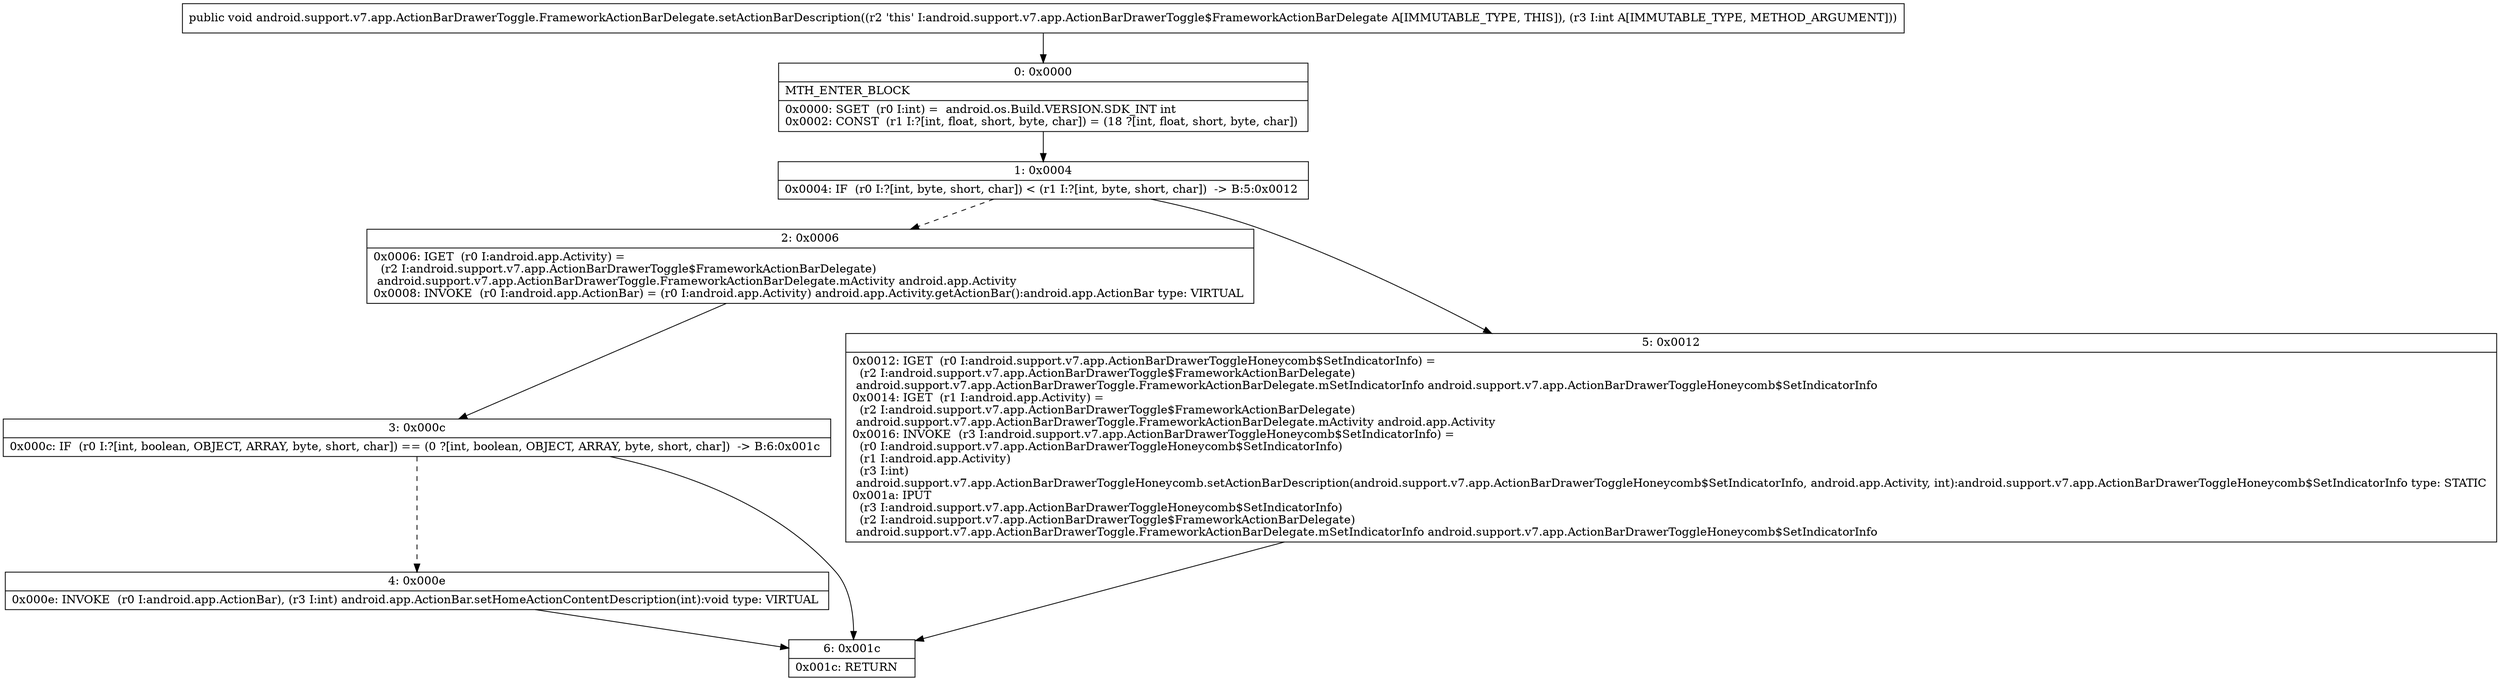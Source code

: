 digraph "CFG forandroid.support.v7.app.ActionBarDrawerToggle.FrameworkActionBarDelegate.setActionBarDescription(I)V" {
Node_0 [shape=record,label="{0\:\ 0x0000|MTH_ENTER_BLOCK\l|0x0000: SGET  (r0 I:int) =  android.os.Build.VERSION.SDK_INT int \l0x0002: CONST  (r1 I:?[int, float, short, byte, char]) = (18 ?[int, float, short, byte, char]) \l}"];
Node_1 [shape=record,label="{1\:\ 0x0004|0x0004: IF  (r0 I:?[int, byte, short, char]) \< (r1 I:?[int, byte, short, char])  \-\> B:5:0x0012 \l}"];
Node_2 [shape=record,label="{2\:\ 0x0006|0x0006: IGET  (r0 I:android.app.Activity) = \l  (r2 I:android.support.v7.app.ActionBarDrawerToggle$FrameworkActionBarDelegate)\l android.support.v7.app.ActionBarDrawerToggle.FrameworkActionBarDelegate.mActivity android.app.Activity \l0x0008: INVOKE  (r0 I:android.app.ActionBar) = (r0 I:android.app.Activity) android.app.Activity.getActionBar():android.app.ActionBar type: VIRTUAL \l}"];
Node_3 [shape=record,label="{3\:\ 0x000c|0x000c: IF  (r0 I:?[int, boolean, OBJECT, ARRAY, byte, short, char]) == (0 ?[int, boolean, OBJECT, ARRAY, byte, short, char])  \-\> B:6:0x001c \l}"];
Node_4 [shape=record,label="{4\:\ 0x000e|0x000e: INVOKE  (r0 I:android.app.ActionBar), (r3 I:int) android.app.ActionBar.setHomeActionContentDescription(int):void type: VIRTUAL \l}"];
Node_5 [shape=record,label="{5\:\ 0x0012|0x0012: IGET  (r0 I:android.support.v7.app.ActionBarDrawerToggleHoneycomb$SetIndicatorInfo) = \l  (r2 I:android.support.v7.app.ActionBarDrawerToggle$FrameworkActionBarDelegate)\l android.support.v7.app.ActionBarDrawerToggle.FrameworkActionBarDelegate.mSetIndicatorInfo android.support.v7.app.ActionBarDrawerToggleHoneycomb$SetIndicatorInfo \l0x0014: IGET  (r1 I:android.app.Activity) = \l  (r2 I:android.support.v7.app.ActionBarDrawerToggle$FrameworkActionBarDelegate)\l android.support.v7.app.ActionBarDrawerToggle.FrameworkActionBarDelegate.mActivity android.app.Activity \l0x0016: INVOKE  (r3 I:android.support.v7.app.ActionBarDrawerToggleHoneycomb$SetIndicatorInfo) = \l  (r0 I:android.support.v7.app.ActionBarDrawerToggleHoneycomb$SetIndicatorInfo)\l  (r1 I:android.app.Activity)\l  (r3 I:int)\l android.support.v7.app.ActionBarDrawerToggleHoneycomb.setActionBarDescription(android.support.v7.app.ActionBarDrawerToggleHoneycomb$SetIndicatorInfo, android.app.Activity, int):android.support.v7.app.ActionBarDrawerToggleHoneycomb$SetIndicatorInfo type: STATIC \l0x001a: IPUT  \l  (r3 I:android.support.v7.app.ActionBarDrawerToggleHoneycomb$SetIndicatorInfo)\l  (r2 I:android.support.v7.app.ActionBarDrawerToggle$FrameworkActionBarDelegate)\l android.support.v7.app.ActionBarDrawerToggle.FrameworkActionBarDelegate.mSetIndicatorInfo android.support.v7.app.ActionBarDrawerToggleHoneycomb$SetIndicatorInfo \l}"];
Node_6 [shape=record,label="{6\:\ 0x001c|0x001c: RETURN   \l}"];
MethodNode[shape=record,label="{public void android.support.v7.app.ActionBarDrawerToggle.FrameworkActionBarDelegate.setActionBarDescription((r2 'this' I:android.support.v7.app.ActionBarDrawerToggle$FrameworkActionBarDelegate A[IMMUTABLE_TYPE, THIS]), (r3 I:int A[IMMUTABLE_TYPE, METHOD_ARGUMENT])) }"];
MethodNode -> Node_0;
Node_0 -> Node_1;
Node_1 -> Node_2[style=dashed];
Node_1 -> Node_5;
Node_2 -> Node_3;
Node_3 -> Node_4[style=dashed];
Node_3 -> Node_6;
Node_4 -> Node_6;
Node_5 -> Node_6;
}

